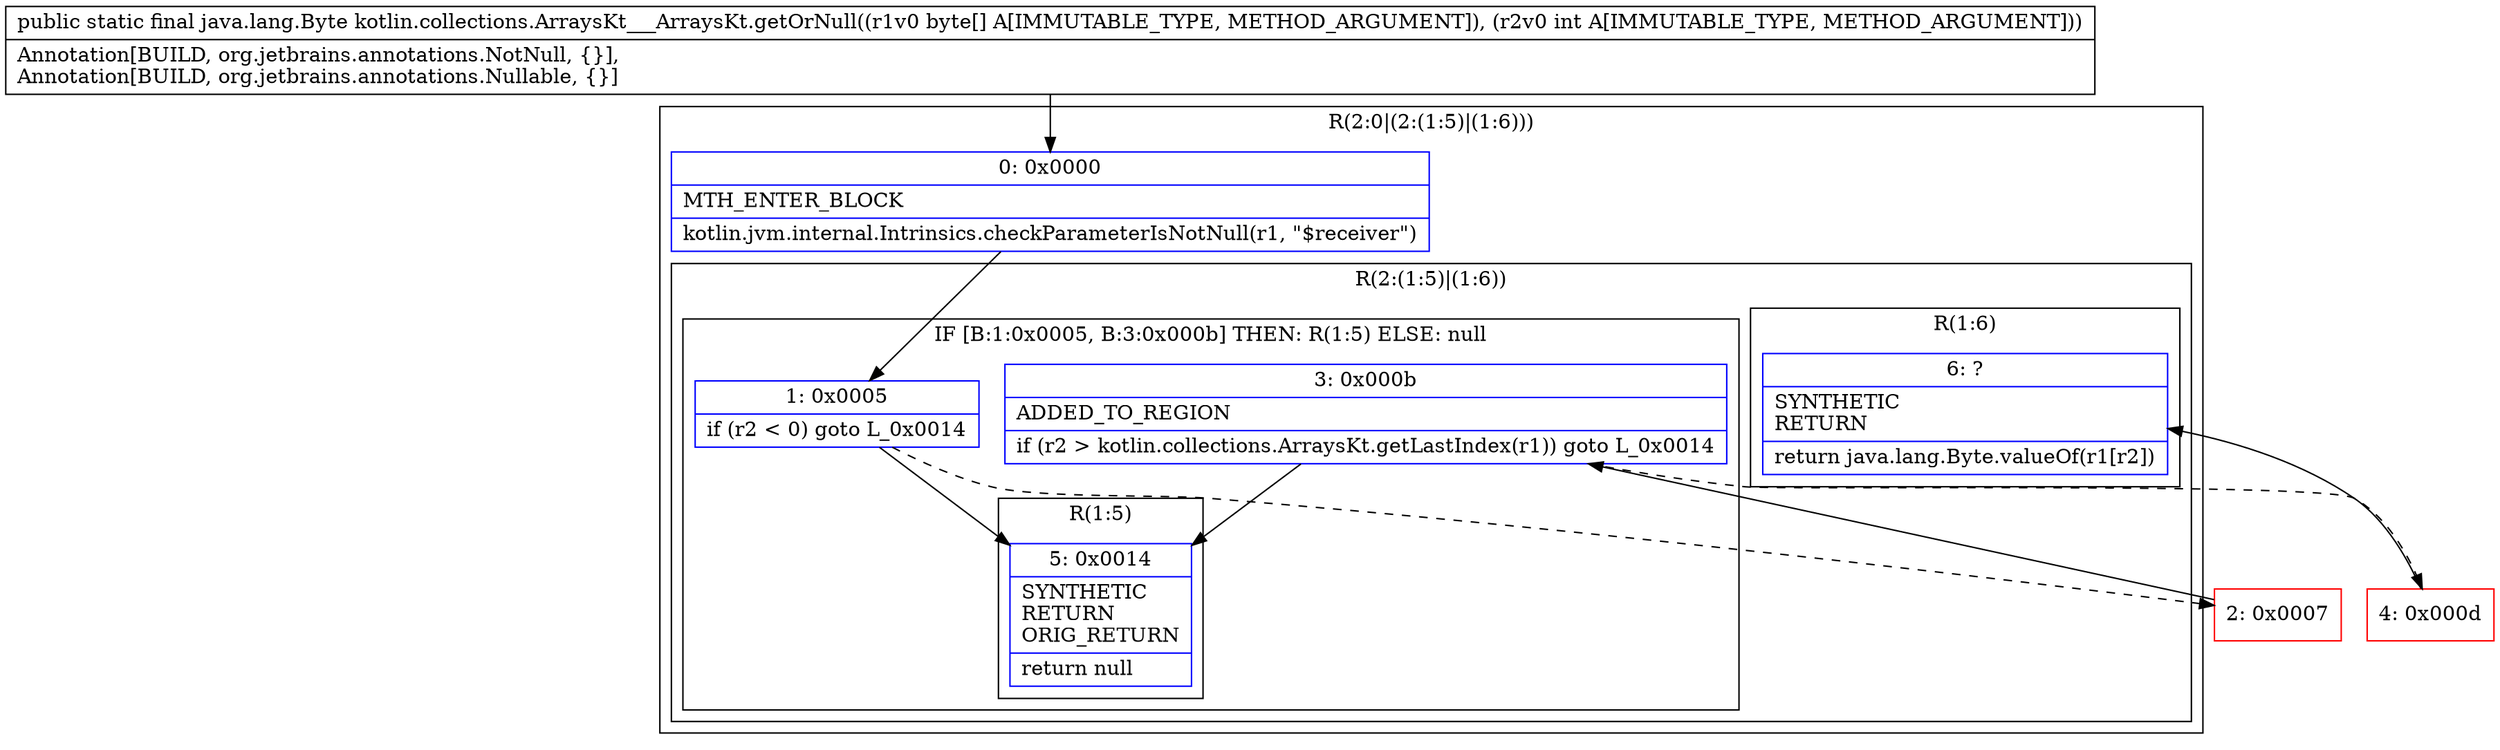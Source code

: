 digraph "CFG forkotlin.collections.ArraysKt___ArraysKt.getOrNull([BI)Ljava\/lang\/Byte;" {
subgraph cluster_Region_1180512936 {
label = "R(2:0|(2:(1:5)|(1:6)))";
node [shape=record,color=blue];
Node_0 [shape=record,label="{0\:\ 0x0000|MTH_ENTER_BLOCK\l|kotlin.jvm.internal.Intrinsics.checkParameterIsNotNull(r1, \"$receiver\")\l}"];
subgraph cluster_Region_1098807652 {
label = "R(2:(1:5)|(1:6))";
node [shape=record,color=blue];
subgraph cluster_IfRegion_1586244028 {
label = "IF [B:1:0x0005, B:3:0x000b] THEN: R(1:5) ELSE: null";
node [shape=record,color=blue];
Node_1 [shape=record,label="{1\:\ 0x0005|if (r2 \< 0) goto L_0x0014\l}"];
Node_3 [shape=record,label="{3\:\ 0x000b|ADDED_TO_REGION\l|if (r2 \> kotlin.collections.ArraysKt.getLastIndex(r1)) goto L_0x0014\l}"];
subgraph cluster_Region_663309466 {
label = "R(1:5)";
node [shape=record,color=blue];
Node_5 [shape=record,label="{5\:\ 0x0014|SYNTHETIC\lRETURN\lORIG_RETURN\l|return null\l}"];
}
}
subgraph cluster_Region_149873329 {
label = "R(1:6)";
node [shape=record,color=blue];
Node_6 [shape=record,label="{6\:\ ?|SYNTHETIC\lRETURN\l|return java.lang.Byte.valueOf(r1[r2])\l}"];
}
}
}
Node_2 [shape=record,color=red,label="{2\:\ 0x0007}"];
Node_4 [shape=record,color=red,label="{4\:\ 0x000d}"];
MethodNode[shape=record,label="{public static final java.lang.Byte kotlin.collections.ArraysKt___ArraysKt.getOrNull((r1v0 byte[] A[IMMUTABLE_TYPE, METHOD_ARGUMENT]), (r2v0 int A[IMMUTABLE_TYPE, METHOD_ARGUMENT]))  | Annotation[BUILD, org.jetbrains.annotations.NotNull, \{\}], \lAnnotation[BUILD, org.jetbrains.annotations.Nullable, \{\}]\l}"];
MethodNode -> Node_0;
Node_0 -> Node_1;
Node_1 -> Node_2[style=dashed];
Node_1 -> Node_5;
Node_3 -> Node_4[style=dashed];
Node_3 -> Node_5;
Node_2 -> Node_3;
Node_4 -> Node_6;
}

